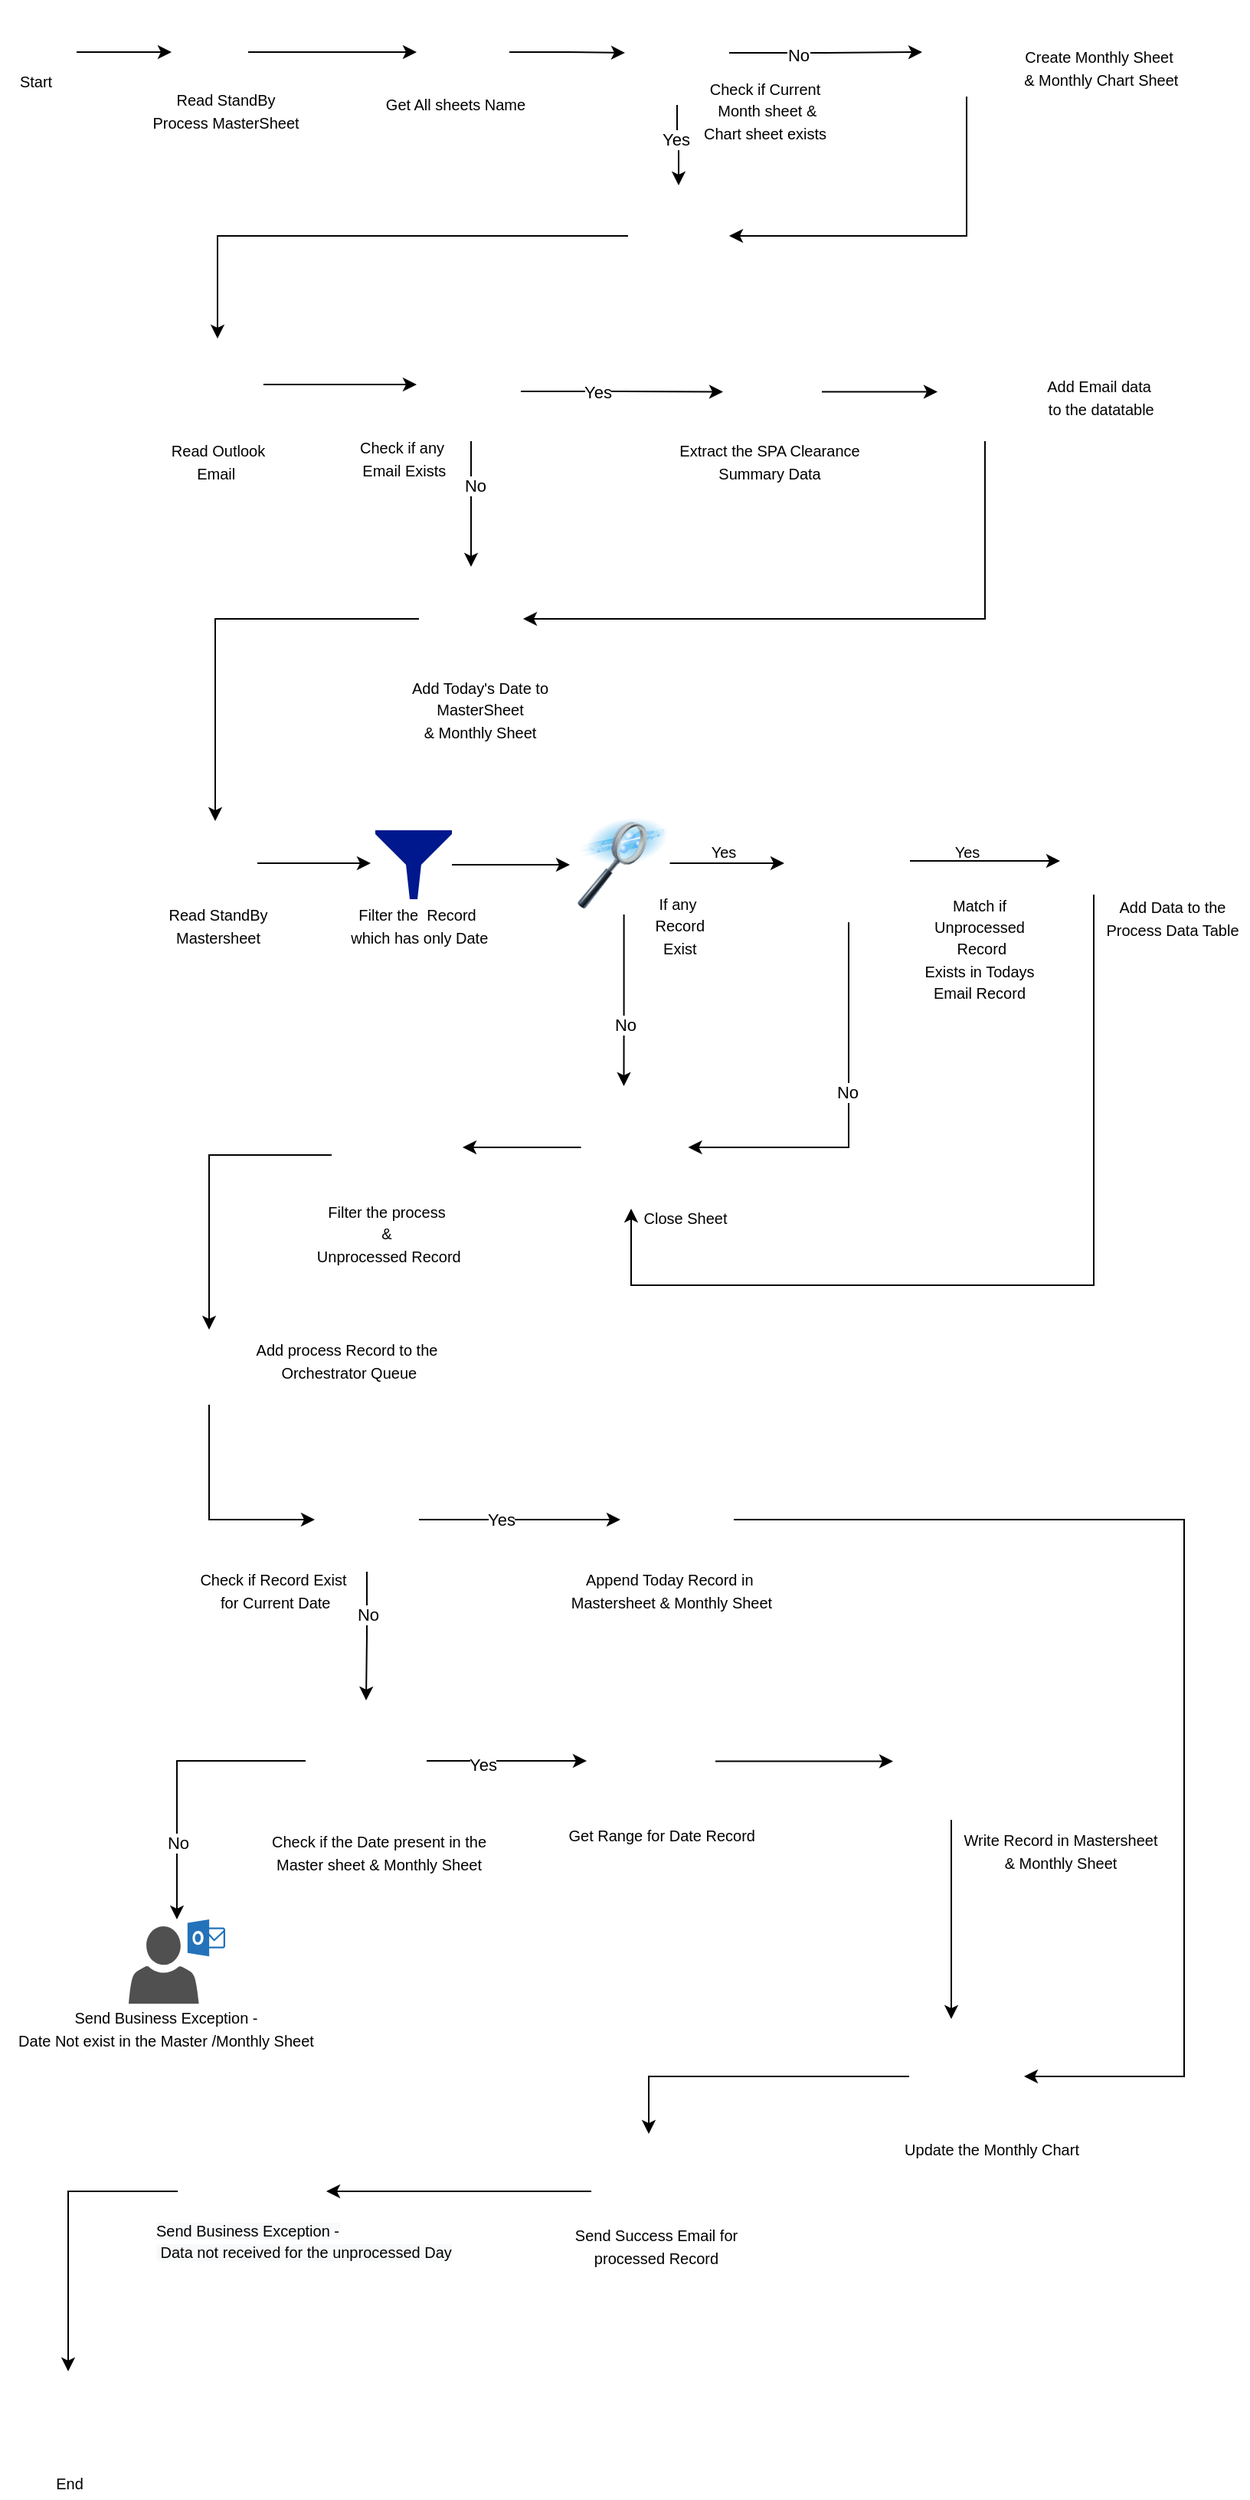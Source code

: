 <mxfile version="14.2.9" type="github">
  <diagram id="Vujd3l2uatXl_vjyNgjD" name="Page-1">
    <mxGraphModel dx="1422" dy="762" grid="1" gridSize="10" guides="1" tooltips="1" connect="1" arrows="1" fold="1" page="1" pageScale="1" pageWidth="850" pageHeight="1100" math="0" shadow="0">
      <root>
        <mxCell id="0" />
        <mxCell id="1" parent="0" />
        <mxCell id="PzoiCF1ShPm4v35zvK3x-102" style="edgeStyle=orthogonalEdgeStyle;rounded=0;orthogonalLoop=1;jettySize=auto;html=1;entryX=0;entryY=0.5;entryDx=0;entryDy=0;" edge="1" parent="1" source="PzoiCF1ShPm4v35zvK3x-1" target="PzoiCF1ShPm4v35zvK3x-30">
          <mxGeometry relative="1" as="geometry" />
        </mxCell>
        <mxCell id="PzoiCF1ShPm4v35zvK3x-1" value="" style="shape=image;html=1;verticalAlign=top;verticalLabelPosition=bottom;labelBackgroundColor=#ffffff;imageAspect=0;aspect=fixed;image=https://cdn2.iconfinder.com/data/icons/crystalproject/128x128/apps/lockstart_session.png" vertex="1" parent="1">
          <mxGeometry x="7" y="11" width="50" height="50" as="geometry" />
        </mxCell>
        <mxCell id="PzoiCF1ShPm4v35zvK3x-2" value="&lt;font style=&quot;font-size: 10px&quot;&gt;Start&lt;/font&gt;" style="text;html=1;align=center;verticalAlign=middle;resizable=0;points=[];autosize=1;" vertex="1" parent="1">
          <mxGeometry x="10" y="45" width="40" height="20" as="geometry" />
        </mxCell>
        <mxCell id="PzoiCF1ShPm4v35zvK3x-5" value="&lt;font style=&quot;font-size: 10px&quot;&gt;Read Outlook &lt;br&gt;Email&amp;nbsp;&lt;/font&gt;" style="text;html=1;align=center;verticalAlign=middle;resizable=0;points=[];autosize=1;" vertex="1" parent="1">
          <mxGeometry x="109" y="283" width="80" height="40" as="geometry" />
        </mxCell>
        <mxCell id="PzoiCF1ShPm4v35zvK3x-9" style="edgeStyle=orthogonalEdgeStyle;rounded=0;orthogonalLoop=1;jettySize=auto;html=1;" edge="1" parent="1" source="PzoiCF1ShPm4v35zvK3x-7">
          <mxGeometry relative="1" as="geometry">
            <mxPoint x="279" y="253" as="targetPoint" />
          </mxGeometry>
        </mxCell>
        <mxCell id="PzoiCF1ShPm4v35zvK3x-7" value="" style="shape=image;html=1;verticalAlign=top;verticalLabelPosition=bottom;labelBackgroundColor=#ffffff;imageAspect=0;aspect=fixed;image=https://cdn2.iconfinder.com/data/icons/capsocial-square-flat-3/500/Outlook-128.png" vertex="1" parent="1">
          <mxGeometry x="119" y="223" width="60" height="60" as="geometry" />
        </mxCell>
        <mxCell id="PzoiCF1ShPm4v35zvK3x-15" style="edgeStyle=orthogonalEdgeStyle;rounded=0;orthogonalLoop=1;jettySize=auto;html=1;entryX=0;entryY=0.5;entryDx=0;entryDy=0;" edge="1" parent="1" source="PzoiCF1ShPm4v35zvK3x-8" target="PzoiCF1ShPm4v35zvK3x-14">
          <mxGeometry relative="1" as="geometry" />
        </mxCell>
        <mxCell id="PzoiCF1ShPm4v35zvK3x-16" value="Yes" style="edgeLabel;html=1;align=center;verticalAlign=middle;resizable=0;points=[];" vertex="1" connectable="0" parent="PzoiCF1ShPm4v35zvK3x-15">
          <mxGeometry x="-0.244" y="1" relative="1" as="geometry">
            <mxPoint y="1" as="offset" />
          </mxGeometry>
        </mxCell>
        <mxCell id="PzoiCF1ShPm4v35zvK3x-23" style="edgeStyle=orthogonalEdgeStyle;rounded=0;orthogonalLoop=1;jettySize=auto;html=1;entryX=0.5;entryY=0;entryDx=0;entryDy=0;" edge="1" parent="1" source="PzoiCF1ShPm4v35zvK3x-8" target="PzoiCF1ShPm4v35zvK3x-22">
          <mxGeometry relative="1" as="geometry">
            <mxPoint x="314.5" y="393" as="targetPoint" />
          </mxGeometry>
        </mxCell>
        <mxCell id="PzoiCF1ShPm4v35zvK3x-26" value="No" style="edgeLabel;html=1;align=center;verticalAlign=middle;resizable=0;points=[];" vertex="1" connectable="0" parent="PzoiCF1ShPm4v35zvK3x-23">
          <mxGeometry x="0.204" y="2" relative="1" as="geometry">
            <mxPoint y="-21" as="offset" />
          </mxGeometry>
        </mxCell>
        <mxCell id="PzoiCF1ShPm4v35zvK3x-8" value="" style="shape=image;html=1;verticalAlign=top;verticalLabelPosition=bottom;labelBackgroundColor=#ffffff;imageAspect=0;aspect=fixed;image=https://cdn0.iconfinder.com/data/icons/pinpoint-interface/48/data-condition-128.png" vertex="1" parent="1">
          <mxGeometry x="282" y="225" width="65" height="65" as="geometry" />
        </mxCell>
        <mxCell id="PzoiCF1ShPm4v35zvK3x-13" value="&lt;font style=&quot;font-size: 10px&quot;&gt;Check if any&lt;br&gt;&amp;nbsp;Email Exists&lt;/font&gt;" style="text;html=1;align=center;verticalAlign=middle;resizable=0;points=[];autosize=1;" vertex="1" parent="1">
          <mxGeometry x="233.5" y="281" width="70" height="40" as="geometry" />
        </mxCell>
        <mxCell id="PzoiCF1ShPm4v35zvK3x-20" style="edgeStyle=orthogonalEdgeStyle;rounded=0;orthogonalLoop=1;jettySize=auto;html=1;" edge="1" parent="1" source="PzoiCF1ShPm4v35zvK3x-14">
          <mxGeometry relative="1" as="geometry">
            <mxPoint x="619" y="257.75" as="targetPoint" />
          </mxGeometry>
        </mxCell>
        <mxCell id="PzoiCF1ShPm4v35zvK3x-14" value="" style="shape=image;html=1;verticalAlign=top;verticalLabelPosition=bottom;labelBackgroundColor=#ffffff;imageAspect=0;aspect=fixed;image=https://cdn2.iconfinder.com/data/icons/humano2/128x128/actions/extract-archive.png" vertex="1" parent="1">
          <mxGeometry x="479" y="225.5" width="64.5" height="64.5" as="geometry" />
        </mxCell>
        <mxCell id="PzoiCF1ShPm4v35zvK3x-17" value="&lt;font style=&quot;font-size: 10px&quot;&gt;Extract the SPA Clearance&lt;br&gt;Summary Data&lt;/font&gt;" style="text;html=1;align=center;verticalAlign=middle;resizable=0;points=[];autosize=1;" vertex="1" parent="1">
          <mxGeometry x="444.25" y="283" width="130" height="40" as="geometry" />
        </mxCell>
        <mxCell id="PzoiCF1ShPm4v35zvK3x-104" style="edgeStyle=orthogonalEdgeStyle;rounded=0;orthogonalLoop=1;jettySize=auto;html=1;entryX=1;entryY=0.5;entryDx=0;entryDy=0;" edge="1" parent="1" source="PzoiCF1ShPm4v35zvK3x-19" target="PzoiCF1ShPm4v35zvK3x-22">
          <mxGeometry relative="1" as="geometry">
            <Array as="points">
              <mxPoint x="650" y="406" />
            </Array>
          </mxGeometry>
        </mxCell>
        <mxCell id="PzoiCF1ShPm4v35zvK3x-19" value="" style="shape=image;html=1;verticalAlign=top;verticalLabelPosition=bottom;labelBackgroundColor=#ffffff;imageAspect=0;aspect=fixed;image=https://cdn0.iconfinder.com/data/icons/pinpoint-interface/48/repair-database-128.png" vertex="1" parent="1">
          <mxGeometry x="629" y="232" width="58" height="58" as="geometry" />
        </mxCell>
        <mxCell id="PzoiCF1ShPm4v35zvK3x-21" value="&lt;font style=&quot;font-size: 10px&quot;&gt;Add Email data&lt;br&gt;&amp;nbsp;to the datatable&lt;/font&gt;" style="text;html=1;align=center;verticalAlign=middle;resizable=0;points=[];autosize=1;" vertex="1" parent="1">
          <mxGeometry x="679" y="241" width="90" height="40" as="geometry" />
        </mxCell>
        <mxCell id="PzoiCF1ShPm4v35zvK3x-105" style="edgeStyle=orthogonalEdgeStyle;rounded=0;orthogonalLoop=1;jettySize=auto;html=1;entryX=0.5;entryY=0;entryDx=0;entryDy=0;" edge="1" parent="1" source="PzoiCF1ShPm4v35zvK3x-22" target="PzoiCF1ShPm4v35zvK3x-60">
          <mxGeometry relative="1" as="geometry" />
        </mxCell>
        <mxCell id="PzoiCF1ShPm4v35zvK3x-22" value="" style="shape=image;html=1;verticalAlign=top;verticalLabelPosition=bottom;labelBackgroundColor=#ffffff;imageAspect=0;aspect=fixed;image=https://cdn0.iconfinder.com/data/icons/news-and-magazine/512/compose-128.png" vertex="1" parent="1">
          <mxGeometry x="280.5" y="372" width="68" height="68" as="geometry" />
        </mxCell>
        <mxCell id="PzoiCF1ShPm4v35zvK3x-27" value="&lt;font style=&quot;font-size: 10px&quot;&gt;Add Today&#39;s Date to &lt;br&gt;MasterSheet &lt;br&gt;&amp;amp; Monthly Sheet&lt;/font&gt;" style="text;html=1;align=center;verticalAlign=middle;resizable=0;points=[];autosize=1;" vertex="1" parent="1">
          <mxGeometry x="270" y="440" width="100" height="50" as="geometry" />
        </mxCell>
        <mxCell id="PzoiCF1ShPm4v35zvK3x-29" value="&lt;font style=&quot;font-size: 10px&quot;&gt;Read StandBy &lt;br&gt;Process MasterSheet&lt;/font&gt;" style="text;html=1;align=center;verticalAlign=middle;resizable=0;points=[];autosize=1;" vertex="1" parent="1">
          <mxGeometry x="99" y="54" width="110" height="40" as="geometry" />
        </mxCell>
        <mxCell id="PzoiCF1ShPm4v35zvK3x-31" style="edgeStyle=orthogonalEdgeStyle;rounded=0;orthogonalLoop=1;jettySize=auto;html=1;" edge="1" parent="1" source="PzoiCF1ShPm4v35zvK3x-30">
          <mxGeometry relative="1" as="geometry">
            <mxPoint x="279" y="36" as="targetPoint" />
          </mxGeometry>
        </mxCell>
        <mxCell id="PzoiCF1ShPm4v35zvK3x-30" value="" style="shape=image;html=1;verticalAlign=top;verticalLabelPosition=bottom;labelBackgroundColor=#ffffff;imageAspect=0;aspect=fixed;image=https://cdn0.iconfinder.com/data/icons/logos-microsoft-office-365/128/Microsoft_Office-02-128.png" vertex="1" parent="1">
          <mxGeometry x="119" y="11" width="50" height="50" as="geometry" />
        </mxCell>
        <mxCell id="PzoiCF1ShPm4v35zvK3x-36" style="edgeStyle=orthogonalEdgeStyle;rounded=0;orthogonalLoop=1;jettySize=auto;html=1;entryX=0;entryY=0.5;entryDx=0;entryDy=0;" edge="1" parent="1" source="PzoiCF1ShPm4v35zvK3x-32" target="PzoiCF1ShPm4v35zvK3x-34">
          <mxGeometry relative="1" as="geometry" />
        </mxCell>
        <mxCell id="PzoiCF1ShPm4v35zvK3x-32" value="" style="shape=image;html=1;verticalAlign=top;verticalLabelPosition=bottom;labelBackgroundColor=#ffffff;imageAspect=0;aspect=fixed;image=https://cdn2.iconfinder.com/data/icons/file-8/128/file_Exel_download-128.png" vertex="1" parent="1">
          <mxGeometry x="278.5" y="5.5" width="61" height="61" as="geometry" />
        </mxCell>
        <mxCell id="PzoiCF1ShPm4v35zvK3x-33" value="&lt;font style=&quot;font-size: 10px&quot;&gt;Get All sheets Name&lt;/font&gt;" style="text;html=1;align=center;verticalAlign=middle;resizable=0;points=[];autosize=1;" vertex="1" parent="1">
          <mxGeometry x="249" y="60" width="110" height="20" as="geometry" />
        </mxCell>
        <mxCell id="PzoiCF1ShPm4v35zvK3x-45" style="edgeStyle=orthogonalEdgeStyle;rounded=0;orthogonalLoop=1;jettySize=auto;html=1;entryX=0;entryY=0.5;entryDx=0;entryDy=0;" edge="1" parent="1" source="PzoiCF1ShPm4v35zvK3x-34" target="PzoiCF1ShPm4v35zvK3x-43">
          <mxGeometry relative="1" as="geometry" />
        </mxCell>
        <mxCell id="PzoiCF1ShPm4v35zvK3x-46" value="No" style="edgeLabel;html=1;align=center;verticalAlign=middle;resizable=0;points=[];" vertex="1" connectable="0" parent="PzoiCF1ShPm4v35zvK3x-45">
          <mxGeometry x="-0.289" relative="1" as="geometry">
            <mxPoint y="1" as="offset" />
          </mxGeometry>
        </mxCell>
        <mxCell id="PzoiCF1ShPm4v35zvK3x-53" style="edgeStyle=orthogonalEdgeStyle;rounded=0;orthogonalLoop=1;jettySize=auto;html=1;" edge="1" parent="1" source="PzoiCF1ShPm4v35zvK3x-34" target="PzoiCF1ShPm4v35zvK3x-47">
          <mxGeometry relative="1" as="geometry" />
        </mxCell>
        <mxCell id="PzoiCF1ShPm4v35zvK3x-54" value="Yes" style="edgeLabel;html=1;align=center;verticalAlign=middle;resizable=0;points=[];" vertex="1" connectable="0" parent="PzoiCF1ShPm4v35zvK3x-53">
          <mxGeometry x="-0.178" y="-1" relative="1" as="geometry">
            <mxPoint as="offset" />
          </mxGeometry>
        </mxCell>
        <mxCell id="PzoiCF1ShPm4v35zvK3x-34" value="" style="shape=image;html=1;verticalAlign=top;verticalLabelPosition=bottom;labelBackgroundColor=#ffffff;imageAspect=0;aspect=fixed;image=https://cdn2.iconfinder.com/data/icons/xomo-basics/128/document-03-128.png" vertex="1" parent="1">
          <mxGeometry x="415" y="2.5" width="68" height="68" as="geometry" />
        </mxCell>
        <mxCell id="PzoiCF1ShPm4v35zvK3x-37" value="&lt;font style=&quot;font-size: 10px&quot;&gt;Check if Current&lt;br&gt;&amp;nbsp;Month sheet &amp;amp; &lt;br&gt;Chart sheet exists&lt;/font&gt;" style="text;html=1;align=center;verticalAlign=middle;resizable=0;points=[];autosize=1;" vertex="1" parent="1">
          <mxGeometry x="456.25" y="49" width="100" height="50" as="geometry" />
        </mxCell>
        <mxCell id="PzoiCF1ShPm4v35zvK3x-103" style="edgeStyle=orthogonalEdgeStyle;rounded=0;orthogonalLoop=1;jettySize=auto;html=1;entryX=1;entryY=0.5;entryDx=0;entryDy=0;" edge="1" parent="1" source="PzoiCF1ShPm4v35zvK3x-43" target="PzoiCF1ShPm4v35zvK3x-47">
          <mxGeometry relative="1" as="geometry">
            <Array as="points">
              <mxPoint x="638" y="156" />
            </Array>
          </mxGeometry>
        </mxCell>
        <mxCell id="PzoiCF1ShPm4v35zvK3x-43" value="" style="shape=image;html=1;verticalAlign=top;verticalLabelPosition=bottom;labelBackgroundColor=#ffffff;imageAspect=0;aspect=fixed;image=https://cdn4.iconfinder.com/data/icons/general-office/91/General_Office_09-128.png" vertex="1" parent="1">
          <mxGeometry x="609" y="7" width="58" height="58" as="geometry" />
        </mxCell>
        <mxCell id="PzoiCF1ShPm4v35zvK3x-48" style="edgeStyle=orthogonalEdgeStyle;rounded=0;orthogonalLoop=1;jettySize=auto;html=1;entryX=0.5;entryY=0;entryDx=0;entryDy=0;" edge="1" parent="1" source="PzoiCF1ShPm4v35zvK3x-47" target="PzoiCF1ShPm4v35zvK3x-7">
          <mxGeometry relative="1" as="geometry" />
        </mxCell>
        <mxCell id="PzoiCF1ShPm4v35zvK3x-47" value="" style="shape=image;html=1;verticalAlign=top;verticalLabelPosition=bottom;labelBackgroundColor=#ffffff;imageAspect=0;aspect=fixed;image=https://cdn2.iconfinder.com/data/icons/picol-vector/32/server_cancel-128.png" vertex="1" parent="1">
          <mxGeometry x="417" y="123" width="66" height="66" as="geometry" />
        </mxCell>
        <mxCell id="PzoiCF1ShPm4v35zvK3x-50" value="&lt;font style=&quot;font-size: 10px&quot;&gt;Create Monthly Sheet&lt;br&gt;&amp;nbsp;&amp;amp; Monthly Chart Sheet&lt;/font&gt;" style="text;html=1;align=center;verticalAlign=middle;resizable=0;points=[];autosize=1;" vertex="1" parent="1">
          <mxGeometry x="664" y="26" width="120" height="40" as="geometry" />
        </mxCell>
        <mxCell id="PzoiCF1ShPm4v35zvK3x-64" style="edgeStyle=orthogonalEdgeStyle;rounded=0;orthogonalLoop=1;jettySize=auto;html=1;" edge="1" parent="1" source="PzoiCF1ShPm4v35zvK3x-60">
          <mxGeometry relative="1" as="geometry">
            <mxPoint x="249" y="565.5" as="targetPoint" />
          </mxGeometry>
        </mxCell>
        <mxCell id="PzoiCF1ShPm4v35zvK3x-60" value="" style="shape=image;html=1;verticalAlign=top;verticalLabelPosition=bottom;labelBackgroundColor=#ffffff;imageAspect=0;aspect=fixed;image=https://cdn3.iconfinder.com/data/icons/brands-applications/512/Excel_D-128.png" vertex="1" parent="1">
          <mxGeometry x="120" y="538" width="55" height="55" as="geometry" />
        </mxCell>
        <mxCell id="PzoiCF1ShPm4v35zvK3x-62" value="&lt;font style=&quot;font-size: 10px&quot;&gt;Read StandBy &lt;br&gt;Mastersheet&lt;/font&gt;" style="text;html=1;align=center;verticalAlign=middle;resizable=0;points=[];autosize=1;" vertex="1" parent="1">
          <mxGeometry x="109" y="586" width="80" height="40" as="geometry" />
        </mxCell>
        <mxCell id="PzoiCF1ShPm4v35zvK3x-69" style="edgeStyle=orthogonalEdgeStyle;rounded=0;orthogonalLoop=1;jettySize=auto;html=1;" edge="1" parent="1" source="PzoiCF1ShPm4v35zvK3x-63">
          <mxGeometry relative="1" as="geometry">
            <mxPoint x="379" y="566.5" as="targetPoint" />
          </mxGeometry>
        </mxCell>
        <mxCell id="PzoiCF1ShPm4v35zvK3x-63" value="" style="aspect=fixed;pointerEvents=1;shadow=0;dashed=0;html=1;strokeColor=none;labelPosition=center;verticalLabelPosition=bottom;verticalAlign=top;align=center;fillColor=#00188D;shape=mxgraph.mscae.enterprise.filter" vertex="1" parent="1">
          <mxGeometry x="252" y="544" width="50" height="45" as="geometry" />
        </mxCell>
        <mxCell id="PzoiCF1ShPm4v35zvK3x-66" value="&lt;font style=&quot;font-size: 10px&quot;&gt;Filter the&amp;nbsp; Record&lt;br&gt;&amp;nbsp;which has only Date&lt;/font&gt;" style="text;html=1;align=center;verticalAlign=middle;resizable=0;points=[];autosize=1;" vertex="1" parent="1">
          <mxGeometry x="223.5" y="586" width="110" height="40" as="geometry" />
        </mxCell>
        <mxCell id="PzoiCF1ShPm4v35zvK3x-84" style="edgeStyle=orthogonalEdgeStyle;rounded=0;orthogonalLoop=1;jettySize=auto;html=1;" edge="1" parent="1" source="PzoiCF1ShPm4v35zvK3x-68">
          <mxGeometry relative="1" as="geometry">
            <mxPoint x="519" y="565.5" as="targetPoint" />
          </mxGeometry>
        </mxCell>
        <mxCell id="PzoiCF1ShPm4v35zvK3x-89" style="edgeStyle=orthogonalEdgeStyle;rounded=0;orthogonalLoop=1;jettySize=auto;html=1;" edge="1" parent="1" source="PzoiCF1ShPm4v35zvK3x-68">
          <mxGeometry relative="1" as="geometry">
            <mxPoint x="414.25" y="711" as="targetPoint" />
          </mxGeometry>
        </mxCell>
        <mxCell id="PzoiCF1ShPm4v35zvK3x-90" value="No" style="edgeLabel;html=1;align=center;verticalAlign=middle;resizable=0;points=[];" vertex="1" connectable="0" parent="PzoiCF1ShPm4v35zvK3x-89">
          <mxGeometry x="0.286" relative="1" as="geometry">
            <mxPoint as="offset" />
          </mxGeometry>
        </mxCell>
        <mxCell id="PzoiCF1ShPm4v35zvK3x-68" value="" style="image;html=1;image=img/lib/clip_art/computers/Data_Filtering_128x128.png" vertex="1" parent="1">
          <mxGeometry x="384.25" y="532" width="60" height="67" as="geometry" />
        </mxCell>
        <mxCell id="PzoiCF1ShPm4v35zvK3x-70" value="&lt;font style=&quot;font-size: 10px&quot;&gt;If any&lt;br&gt;&amp;nbsp;Record&lt;br&gt;&amp;nbsp;Exist&lt;/font&gt;" style="text;html=1;align=center;verticalAlign=middle;resizable=0;points=[];autosize=1;" vertex="1" parent="1">
          <mxGeometry x="424" y="581" width="50" height="50" as="geometry" />
        </mxCell>
        <mxCell id="PzoiCF1ShPm4v35zvK3x-81" style="edgeStyle=orthogonalEdgeStyle;rounded=0;orthogonalLoop=1;jettySize=auto;html=1;entryX=0;entryY=0.5;entryDx=0;entryDy=0;" edge="1" parent="1" source="PzoiCF1ShPm4v35zvK3x-71" target="PzoiCF1ShPm4v35zvK3x-74">
          <mxGeometry relative="1" as="geometry" />
        </mxCell>
        <mxCell id="PzoiCF1ShPm4v35zvK3x-94" style="edgeStyle=orthogonalEdgeStyle;rounded=0;orthogonalLoop=1;jettySize=auto;html=1;entryX=1;entryY=0.5;entryDx=0;entryDy=0;" edge="1" parent="1" source="PzoiCF1ShPm4v35zvK3x-71" target="PzoiCF1ShPm4v35zvK3x-88">
          <mxGeometry relative="1" as="geometry">
            <Array as="points">
              <mxPoint x="561" y="751" />
            </Array>
          </mxGeometry>
        </mxCell>
        <mxCell id="PzoiCF1ShPm4v35zvK3x-95" value="No" style="edgeLabel;html=1;align=center;verticalAlign=middle;resizable=0;points=[];" vertex="1" connectable="0" parent="PzoiCF1ShPm4v35zvK3x-94">
          <mxGeometry x="-0.118" y="-1" relative="1" as="geometry">
            <mxPoint as="offset" />
          </mxGeometry>
        </mxCell>
        <mxCell id="PzoiCF1ShPm4v35zvK3x-71" value="" style="shape=image;html=1;verticalAlign=top;verticalLabelPosition=bottom;labelBackgroundColor=#ffffff;imageAspect=0;aspect=fixed;image=https://cdn3.iconfinder.com/data/icons/4web-3/139/compare2-128.png" vertex="1" parent="1">
          <mxGeometry x="521" y="524" width="80" height="80" as="geometry" />
        </mxCell>
        <mxCell id="PzoiCF1ShPm4v35zvK3x-73" value="&lt;font style=&quot;font-size: 10px&quot;&gt;Match if &lt;br&gt;Unprocessed&lt;br&gt;&amp;nbsp;Record &lt;br&gt;Exists in Todays &lt;br&gt;Email Record&lt;/font&gt;" style="text;html=1;align=center;verticalAlign=middle;resizable=0;points=[];autosize=1;" vertex="1" parent="1">
          <mxGeometry x="601" y="581" width="90" height="80" as="geometry" />
        </mxCell>
        <mxCell id="PzoiCF1ShPm4v35zvK3x-93" style="edgeStyle=orthogonalEdgeStyle;rounded=0;orthogonalLoop=1;jettySize=auto;html=1;" edge="1" parent="1" source="PzoiCF1ShPm4v35zvK3x-74">
          <mxGeometry relative="1" as="geometry">
            <mxPoint x="419" y="791" as="targetPoint" />
            <Array as="points">
              <mxPoint x="721" y="841" />
              <mxPoint x="419" y="841" />
            </Array>
          </mxGeometry>
        </mxCell>
        <mxCell id="PzoiCF1ShPm4v35zvK3x-74" value="" style="shape=image;html=1;verticalAlign=top;verticalLabelPosition=bottom;labelBackgroundColor=#ffffff;imageAspect=0;aspect=fixed;image=https://cdn1.iconfinder.com/data/icons/Momentum_MatteEntireSet/32/data--add.png" vertex="1" parent="1">
          <mxGeometry x="699" y="542" width="44" height="44" as="geometry" />
        </mxCell>
        <mxCell id="PzoiCF1ShPm4v35zvK3x-77" value="&lt;font style=&quot;font-size: 10px&quot;&gt;Add Data to the &lt;br&gt;Process Data Table&lt;/font&gt;" style="text;html=1;align=center;verticalAlign=middle;resizable=0;points=[];autosize=1;" vertex="1" parent="1">
          <mxGeometry x="722" y="581" width="100" height="40" as="geometry" />
        </mxCell>
        <mxCell id="PzoiCF1ShPm4v35zvK3x-85" value="&lt;font style=&quot;font-size: 10px&quot;&gt;Yes&lt;/font&gt;" style="text;html=1;align=center;verticalAlign=middle;resizable=0;points=[];autosize=1;" vertex="1" parent="1">
          <mxGeometry x="464" y="548" width="30" height="20" as="geometry" />
        </mxCell>
        <mxCell id="PzoiCF1ShPm4v35zvK3x-86" value="&lt;font style=&quot;font-size: 10px&quot;&gt;Yes&lt;/font&gt;" style="text;html=1;align=center;verticalAlign=middle;resizable=0;points=[];autosize=1;" vertex="1" parent="1">
          <mxGeometry x="623" y="548" width="30" height="20" as="geometry" />
        </mxCell>
        <mxCell id="PzoiCF1ShPm4v35zvK3x-99" style="edgeStyle=orthogonalEdgeStyle;rounded=0;orthogonalLoop=1;jettySize=auto;html=1;" edge="1" parent="1" source="PzoiCF1ShPm4v35zvK3x-88">
          <mxGeometry relative="1" as="geometry">
            <mxPoint x="309" y="751" as="targetPoint" />
          </mxGeometry>
        </mxCell>
        <mxCell id="PzoiCF1ShPm4v35zvK3x-88" value="" style="shape=image;html=1;verticalAlign=top;verticalLabelPosition=bottom;labelBackgroundColor=#ffffff;imageAspect=0;aspect=fixed;image=https://cdn2.iconfinder.com/data/icons/picol-vector/32/document_text_cancel-128.png" vertex="1" parent="1">
          <mxGeometry x="386.25" y="716" width="70" height="70" as="geometry" />
        </mxCell>
        <mxCell id="PzoiCF1ShPm4v35zvK3x-96" value="&lt;font style=&quot;font-size: 10px&quot;&gt;Close Sheet&lt;/font&gt;" style="text;html=1;align=center;verticalAlign=middle;resizable=0;points=[];autosize=1;" vertex="1" parent="1">
          <mxGeometry x="419" y="787" width="70" height="20" as="geometry" />
        </mxCell>
        <mxCell id="PzoiCF1ShPm4v35zvK3x-109" style="edgeStyle=orthogonalEdgeStyle;rounded=0;orthogonalLoop=1;jettySize=auto;html=1;entryX=0;entryY=0.5;entryDx=0;entryDy=0;" edge="1" parent="1" source="PzoiCF1ShPm4v35zvK3x-97" target="PzoiCF1ShPm4v35zvK3x-108">
          <mxGeometry relative="1" as="geometry">
            <Array as="points">
              <mxPoint x="144" y="994" />
            </Array>
          </mxGeometry>
        </mxCell>
        <mxCell id="PzoiCF1ShPm4v35zvK3x-97" value="" style="shape=image;html=1;verticalAlign=top;verticalLabelPosition=bottom;labelBackgroundColor=#ffffff;imageAspect=0;aspect=fixed;image=https://cdn0.iconfinder.com/data/icons/google-material-design-3-0/48/ic_queue_48px-128.png" vertex="1" parent="1">
          <mxGeometry x="119" y="870" width="49" height="49" as="geometry" />
        </mxCell>
        <mxCell id="PzoiCF1ShPm4v35zvK3x-100" style="edgeStyle=orthogonalEdgeStyle;rounded=0;orthogonalLoop=1;jettySize=auto;html=1;" edge="1" parent="1" source="PzoiCF1ShPm4v35zvK3x-98" target="PzoiCF1ShPm4v35zvK3x-97">
          <mxGeometry relative="1" as="geometry" />
        </mxCell>
        <mxCell id="PzoiCF1ShPm4v35zvK3x-98" value="" style="shape=image;html=1;verticalAlign=top;verticalLabelPosition=bottom;labelBackgroundColor=#ffffff;imageAspect=0;aspect=fixed;image=https://cdn4.iconfinder.com/data/icons/core-ui-outlined/32/outlined_filter-128.png" vertex="1" parent="1">
          <mxGeometry x="223.5" y="716" width="80" height="80" as="geometry" />
        </mxCell>
        <mxCell id="PzoiCF1ShPm4v35zvK3x-101" value="&lt;font style=&quot;font-size: 10px&quot;&gt;Filter the process &lt;br&gt;&amp;amp;&lt;br&gt;&amp;nbsp;Unprocessed Record&lt;/font&gt;" style="text;html=1;align=center;verticalAlign=middle;resizable=0;points=[];autosize=1;" vertex="1" parent="1">
          <mxGeometry x="204" y="782" width="110" height="50" as="geometry" />
        </mxCell>
        <mxCell id="PzoiCF1ShPm4v35zvK3x-106" value="&lt;font style=&quot;font-size: 10px&quot;&gt;Add process Record to the&lt;br&gt;&amp;nbsp;Orchestrator Queue&lt;/font&gt;" style="text;html=1;align=center;verticalAlign=middle;resizable=0;points=[];autosize=1;" vertex="1" parent="1">
          <mxGeometry x="168" y="870" width="130" height="40" as="geometry" />
        </mxCell>
        <mxCell id="PzoiCF1ShPm4v35zvK3x-113" style="edgeStyle=orthogonalEdgeStyle;rounded=0;orthogonalLoop=1;jettySize=auto;html=1;" edge="1" parent="1" source="PzoiCF1ShPm4v35zvK3x-108" target="PzoiCF1ShPm4v35zvK3x-112">
          <mxGeometry relative="1" as="geometry">
            <Array as="points">
              <mxPoint x="340" y="994" />
              <mxPoint x="340" y="994" />
            </Array>
          </mxGeometry>
        </mxCell>
        <mxCell id="PzoiCF1ShPm4v35zvK3x-115" value="Yes" style="edgeLabel;html=1;align=center;verticalAlign=middle;resizable=0;points=[];" vertex="1" connectable="0" parent="PzoiCF1ShPm4v35zvK3x-113">
          <mxGeometry x="-0.782" relative="1" as="geometry">
            <mxPoint x="39" as="offset" />
          </mxGeometry>
        </mxCell>
        <mxCell id="PzoiCF1ShPm4v35zvK3x-117" style="edgeStyle=orthogonalEdgeStyle;rounded=0;orthogonalLoop=1;jettySize=auto;html=1;entryX=0.5;entryY=0;entryDx=0;entryDy=0;" edge="1" parent="1" source="PzoiCF1ShPm4v35zvK3x-108" target="PzoiCF1ShPm4v35zvK3x-116">
          <mxGeometry relative="1" as="geometry" />
        </mxCell>
        <mxCell id="PzoiCF1ShPm4v35zvK3x-118" value="No" style="edgeLabel;html=1;align=center;verticalAlign=middle;resizable=0;points=[];" vertex="1" connectable="0" parent="PzoiCF1ShPm4v35zvK3x-117">
          <mxGeometry x="0.156" relative="1" as="geometry">
            <mxPoint x="0.5" y="-20.5" as="offset" />
          </mxGeometry>
        </mxCell>
        <mxCell id="PzoiCF1ShPm4v35zvK3x-108" value="" style="shape=image;html=1;verticalAlign=top;verticalLabelPosition=bottom;labelBackgroundColor=#ffffff;imageAspect=0;aspect=fixed;image=https://cdn4.iconfinder.com/data/icons/general-office/91/General_Office_42-128.png" vertex="1" parent="1">
          <mxGeometry x="212.5" y="960" width="68" height="68" as="geometry" />
        </mxCell>
        <mxCell id="PzoiCF1ShPm4v35zvK3x-110" value="&lt;font style=&quot;font-size: 10px&quot;&gt;Check if Record Exist&lt;br&gt;&amp;nbsp;for Current Date&lt;/font&gt;" style="text;html=1;align=center;verticalAlign=middle;resizable=0;points=[];autosize=1;" vertex="1" parent="1">
          <mxGeometry x="130" y="1020" width="110" height="40" as="geometry" />
        </mxCell>
        <mxCell id="PzoiCF1ShPm4v35zvK3x-137" style="edgeStyle=orthogonalEdgeStyle;rounded=0;orthogonalLoop=1;jettySize=auto;html=1;entryX=1;entryY=0.5;entryDx=0;entryDy=0;" edge="1" parent="1" source="PzoiCF1ShPm4v35zvK3x-112" target="PzoiCF1ShPm4v35zvK3x-134">
          <mxGeometry relative="1" as="geometry">
            <Array as="points">
              <mxPoint x="780" y="994" />
              <mxPoint x="780" y="1358" />
            </Array>
          </mxGeometry>
        </mxCell>
        <mxCell id="PzoiCF1ShPm4v35zvK3x-112" value="" style="shape=image;html=1;verticalAlign=top;verticalLabelPosition=bottom;labelBackgroundColor=#ffffff;imageAspect=0;aspect=fixed;image=https://cdn0.iconfinder.com/data/icons/files-98/32/Add_File-128.png" vertex="1" parent="1">
          <mxGeometry x="412" y="957" width="74" height="74" as="geometry" />
        </mxCell>
        <mxCell id="PzoiCF1ShPm4v35zvK3x-114" value="&lt;font style=&quot;font-size: 10px&quot;&gt;Append Today Record in&amp;nbsp;&lt;br&gt;Mastersheet &amp;amp; Monthly Sheet&lt;/font&gt;" style="text;html=1;align=center;verticalAlign=middle;resizable=0;points=[];autosize=1;" vertex="1" parent="1">
          <mxGeometry x="370" y="1020" width="150" height="40" as="geometry" />
        </mxCell>
        <mxCell id="PzoiCF1ShPm4v35zvK3x-125" style="edgeStyle=orthogonalEdgeStyle;rounded=0;orthogonalLoop=1;jettySize=auto;html=1;" edge="1" parent="1" source="PzoiCF1ShPm4v35zvK3x-116">
          <mxGeometry relative="1" as="geometry">
            <mxPoint x="390" y="1151.5" as="targetPoint" />
          </mxGeometry>
        </mxCell>
        <mxCell id="PzoiCF1ShPm4v35zvK3x-131" value="Yes" style="edgeLabel;html=1;align=center;verticalAlign=middle;resizable=0;points=[];" vertex="1" connectable="0" parent="PzoiCF1ShPm4v35zvK3x-125">
          <mxGeometry x="-0.321" y="-1" relative="1" as="geometry">
            <mxPoint x="1" y="1" as="offset" />
          </mxGeometry>
        </mxCell>
        <mxCell id="PzoiCF1ShPm4v35zvK3x-130" style="edgeStyle=orthogonalEdgeStyle;rounded=0;orthogonalLoop=1;jettySize=auto;html=1;" edge="1" parent="1" source="PzoiCF1ShPm4v35zvK3x-116" target="PzoiCF1ShPm4v35zvK3x-129">
          <mxGeometry relative="1" as="geometry">
            <mxPoint x="120" y="1360" as="targetPoint" />
          </mxGeometry>
        </mxCell>
        <mxCell id="PzoiCF1ShPm4v35zvK3x-132" value="No" style="edgeLabel;html=1;align=center;verticalAlign=middle;resizable=0;points=[];" vertex="1" connectable="0" parent="PzoiCF1ShPm4v35zvK3x-130">
          <mxGeometry x="0.071" y="1" relative="1" as="geometry">
            <mxPoint x="-1" y="36.5" as="offset" />
          </mxGeometry>
        </mxCell>
        <mxCell id="PzoiCF1ShPm4v35zvK3x-116" value="" style="shape=image;html=1;verticalAlign=top;verticalLabelPosition=bottom;labelBackgroundColor=#ffffff;imageAspect=0;aspect=fixed;image=https://cdn2.iconfinder.com/data/icons/detecting-fake-news-glyph-1/64/check-date-detecting-news-calendar-128.png" vertex="1" parent="1">
          <mxGeometry x="206.5" y="1112" width="79" height="79" as="geometry" />
        </mxCell>
        <mxCell id="PzoiCF1ShPm4v35zvK3x-121" value="&lt;font style=&quot;font-size: 10px&quot;&gt;Check if the Date present in the &lt;br&gt;Master sheet &amp;amp; Monthly Sheet&lt;/font&gt;" style="text;html=1;align=center;verticalAlign=middle;resizable=0;points=[];autosize=1;" vertex="1" parent="1">
          <mxGeometry x="173.5" y="1191" width="160" height="40" as="geometry" />
        </mxCell>
        <mxCell id="PzoiCF1ShPm4v35zvK3x-136" style="edgeStyle=orthogonalEdgeStyle;rounded=0;orthogonalLoop=1;jettySize=auto;html=1;" edge="1" parent="1" source="PzoiCF1ShPm4v35zvK3x-122">
          <mxGeometry relative="1" as="geometry">
            <mxPoint x="628" y="1320" as="targetPoint" />
          </mxGeometry>
        </mxCell>
        <mxCell id="PzoiCF1ShPm4v35zvK3x-122" value="" style="shape=image;html=1;verticalAlign=top;verticalLabelPosition=bottom;labelBackgroundColor=#ffffff;imageAspect=0;aspect=fixed;image=https://cdn3.iconfinder.com/data/icons/web-93/48/web_write_pen_sheet-128.png" vertex="1" parent="1">
          <mxGeometry x="589" y="1112" width="78" height="78" as="geometry" />
        </mxCell>
        <mxCell id="PzoiCF1ShPm4v35zvK3x-126" style="edgeStyle=orthogonalEdgeStyle;rounded=0;orthogonalLoop=1;jettySize=auto;html=1;" edge="1" parent="1" source="PzoiCF1ShPm4v35zvK3x-124">
          <mxGeometry relative="1" as="geometry">
            <mxPoint x="590" y="1151.75" as="targetPoint" />
          </mxGeometry>
        </mxCell>
        <mxCell id="PzoiCF1ShPm4v35zvK3x-124" value="" style="shape=image;html=1;verticalAlign=top;verticalLabelPosition=bottom;labelBackgroundColor=#ffffff;imageAspect=0;aspect=fixed;image=https://cdn1.iconfinder.com/data/icons/microsoft-product-2/512/1_Microsoft_Get_Reader_PDF-128.png" vertex="1" parent="1">
          <mxGeometry x="395.5" y="1112.5" width="78.5" height="78.5" as="geometry" />
        </mxCell>
        <mxCell id="PzoiCF1ShPm4v35zvK3x-127" value="&lt;font style=&quot;font-size: 10px&quot;&gt;Get Range for Date Record&amp;nbsp;&lt;/font&gt;" style="text;html=1;align=center;verticalAlign=middle;resizable=0;points=[];autosize=1;" vertex="1" parent="1">
          <mxGeometry x="370" y="1190" width="140" height="20" as="geometry" />
        </mxCell>
        <mxCell id="PzoiCF1ShPm4v35zvK3x-128" value="&lt;font style=&quot;font-size: 10px&quot;&gt;Write Record in Mastersheet &lt;br&gt;&amp;amp; Monthly Sheet&lt;/font&gt;" style="text;html=1;align=center;verticalAlign=middle;resizable=0;points=[];autosize=1;" vertex="1" parent="1">
          <mxGeometry x="629" y="1190" width="140" height="40" as="geometry" />
        </mxCell>
        <mxCell id="PzoiCF1ShPm4v35zvK3x-129" value="" style="pointerEvents=1;shadow=0;dashed=0;html=1;strokeColor=none;fillColor=#505050;labelPosition=center;verticalLabelPosition=bottom;verticalAlign=top;outlineConnect=0;align=center;shape=mxgraph.office.users.outlook_user;" vertex="1" parent="1">
          <mxGeometry x="91" y="1255" width="63" height="55" as="geometry" />
        </mxCell>
        <mxCell id="PzoiCF1ShPm4v35zvK3x-133" value="&lt;font style=&quot;font-size: 10px&quot;&gt;Send Business Exception -&lt;br&gt;&amp;nbsp;Date Not exist in the Master /Monthly Sheet&amp;nbsp;&lt;/font&gt;" style="text;html=1;align=center;verticalAlign=middle;resizable=0;points=[];autosize=1;" vertex="1" parent="1">
          <mxGeometry x="10" y="1306" width="210" height="40" as="geometry" />
        </mxCell>
        <mxCell id="PzoiCF1ShPm4v35zvK3x-140" style="edgeStyle=orthogonalEdgeStyle;rounded=0;orthogonalLoop=1;jettySize=auto;html=1;entryX=0.5;entryY=0;entryDx=0;entryDy=0;" edge="1" parent="1" source="PzoiCF1ShPm4v35zvK3x-134" target="PzoiCF1ShPm4v35zvK3x-139">
          <mxGeometry relative="1" as="geometry" />
        </mxCell>
        <mxCell id="PzoiCF1ShPm4v35zvK3x-134" value="" style="shape=image;html=1;verticalAlign=top;verticalLabelPosition=bottom;labelBackgroundColor=#ffffff;imageAspect=0;aspect=fixed;image=https://cdn4.iconfinder.com/data/icons/Office_dock_icons_by_arrioch/color_128/Color%20MS%20Excel.png" vertex="1" parent="1">
          <mxGeometry x="600.5" y="1320" width="75" height="75" as="geometry" />
        </mxCell>
        <mxCell id="PzoiCF1ShPm4v35zvK3x-138" value="&lt;font style=&quot;font-size: 10px&quot;&gt;Update the Monthly Chart&lt;/font&gt;" style="text;html=1;align=center;verticalAlign=middle;resizable=0;points=[];autosize=1;" vertex="1" parent="1">
          <mxGeometry x="589" y="1395" width="130" height="20" as="geometry" />
        </mxCell>
        <mxCell id="PzoiCF1ShPm4v35zvK3x-144" style="edgeStyle=orthogonalEdgeStyle;rounded=0;orthogonalLoop=1;jettySize=auto;html=1;" edge="1" parent="1" source="PzoiCF1ShPm4v35zvK3x-139" target="PzoiCF1ShPm4v35zvK3x-143">
          <mxGeometry relative="1" as="geometry" />
        </mxCell>
        <mxCell id="PzoiCF1ShPm4v35zvK3x-139" value="" style="shape=image;html=1;verticalAlign=top;verticalLabelPosition=bottom;labelBackgroundColor=#ffffff;imageAspect=0;aspect=fixed;image=https://cdn3.iconfinder.com/data/icons/musthave/128/Forward.png" vertex="1" parent="1">
          <mxGeometry x="393" y="1395" width="75" height="75" as="geometry" />
        </mxCell>
        <mxCell id="PzoiCF1ShPm4v35zvK3x-141" value="&lt;font style=&quot;font-size: 10px&quot;&gt;Send Success Email for &lt;br&gt;processed Record&lt;/font&gt;" style="text;html=1;align=center;verticalAlign=middle;resizable=0;points=[];autosize=1;" vertex="1" parent="1">
          <mxGeometry x="375" y="1448" width="120" height="40" as="geometry" />
        </mxCell>
        <mxCell id="PzoiCF1ShPm4v35zvK3x-151" style="edgeStyle=orthogonalEdgeStyle;rounded=0;orthogonalLoop=1;jettySize=auto;html=1;entryX=0.5;entryY=0;entryDx=0;entryDy=0;" edge="1" parent="1" source="PzoiCF1ShPm4v35zvK3x-143" target="PzoiCF1ShPm4v35zvK3x-147">
          <mxGeometry relative="1" as="geometry" />
        </mxCell>
        <mxCell id="PzoiCF1ShPm4v35zvK3x-143" value="" style="shape=image;html=1;verticalAlign=top;verticalLabelPosition=bottom;labelBackgroundColor=#ffffff;imageAspect=0;aspect=fixed;image=https://cdn0.iconfinder.com/data/icons/free-daily-icon-set/512/MessageSent-128.png" vertex="1" parent="1">
          <mxGeometry x="123" y="1384" width="97" height="97" as="geometry" />
        </mxCell>
        <mxCell id="PzoiCF1ShPm4v35zvK3x-145" value="&lt;span style=&quot;color: rgb(0 , 0 , 0) ; font-family: &amp;#34;helvetica&amp;#34; ; font-size: 10px ; font-style: normal ; font-weight: 400 ; letter-spacing: normal ; text-align: center ; text-indent: 0px ; text-transform: none ; word-spacing: 0px ; background-color: rgb(248 , 249 , 250) ; display: inline ; float: none&quot;&gt;Send Business Exception -&lt;/span&gt;&lt;br style=&quot;color: rgb(0 , 0 , 0) ; font-family: &amp;#34;helvetica&amp;#34; ; font-size: 10px ; font-style: normal ; font-weight: 400 ; letter-spacing: normal ; text-align: center ; text-indent: 0px ; text-transform: none ; word-spacing: 0px ; background-color: rgb(248 , 249 , 250)&quot;&gt;&lt;span style=&quot;color: rgb(0 , 0 , 0) ; font-family: &amp;#34;helvetica&amp;#34; ; font-size: 10px ; font-style: normal ; font-weight: 400 ; letter-spacing: normal ; text-align: center ; text-indent: 0px ; text-transform: none ; word-spacing: 0px ; background-color: rgb(248 , 249 , 250) ; display: inline ; float: none&quot;&gt;&amp;nbsp;Data not received for the unprocessed Day&lt;/span&gt;" style="text;whiteSpace=wrap;html=1;" vertex="1" parent="1">
          <mxGeometry x="107" y="1444" width="220" height="50" as="geometry" />
        </mxCell>
        <mxCell id="PzoiCF1ShPm4v35zvK3x-147" value="" style="shape=image;html=1;verticalAlign=top;verticalLabelPosition=bottom;labelBackgroundColor=#ffffff;imageAspect=0;aspect=fixed;image=https://cdn2.iconfinder.com/data/icons/ios-7-icons/50/finish_flag-128.png" vertex="1" parent="1">
          <mxGeometry x="20" y="1550" width="63" height="63" as="geometry" />
        </mxCell>
        <mxCell id="PzoiCF1ShPm4v35zvK3x-150" style="edgeStyle=orthogonalEdgeStyle;rounded=0;orthogonalLoop=1;jettySize=auto;html=1;exitX=0.5;exitY=1;exitDx=0;exitDy=0;" edge="1" parent="1" source="PzoiCF1ShPm4v35zvK3x-143" target="PzoiCF1ShPm4v35zvK3x-143">
          <mxGeometry relative="1" as="geometry" />
        </mxCell>
        <mxCell id="PzoiCF1ShPm4v35zvK3x-152" value="&lt;font style=&quot;font-size: 10px&quot;&gt;End&lt;/font&gt;" style="text;html=1;align=center;verticalAlign=middle;resizable=0;points=[];autosize=1;" vertex="1" parent="1">
          <mxGeometry x="36.5" y="1613" width="30" height="20" as="geometry" />
        </mxCell>
      </root>
    </mxGraphModel>
  </diagram>
</mxfile>
